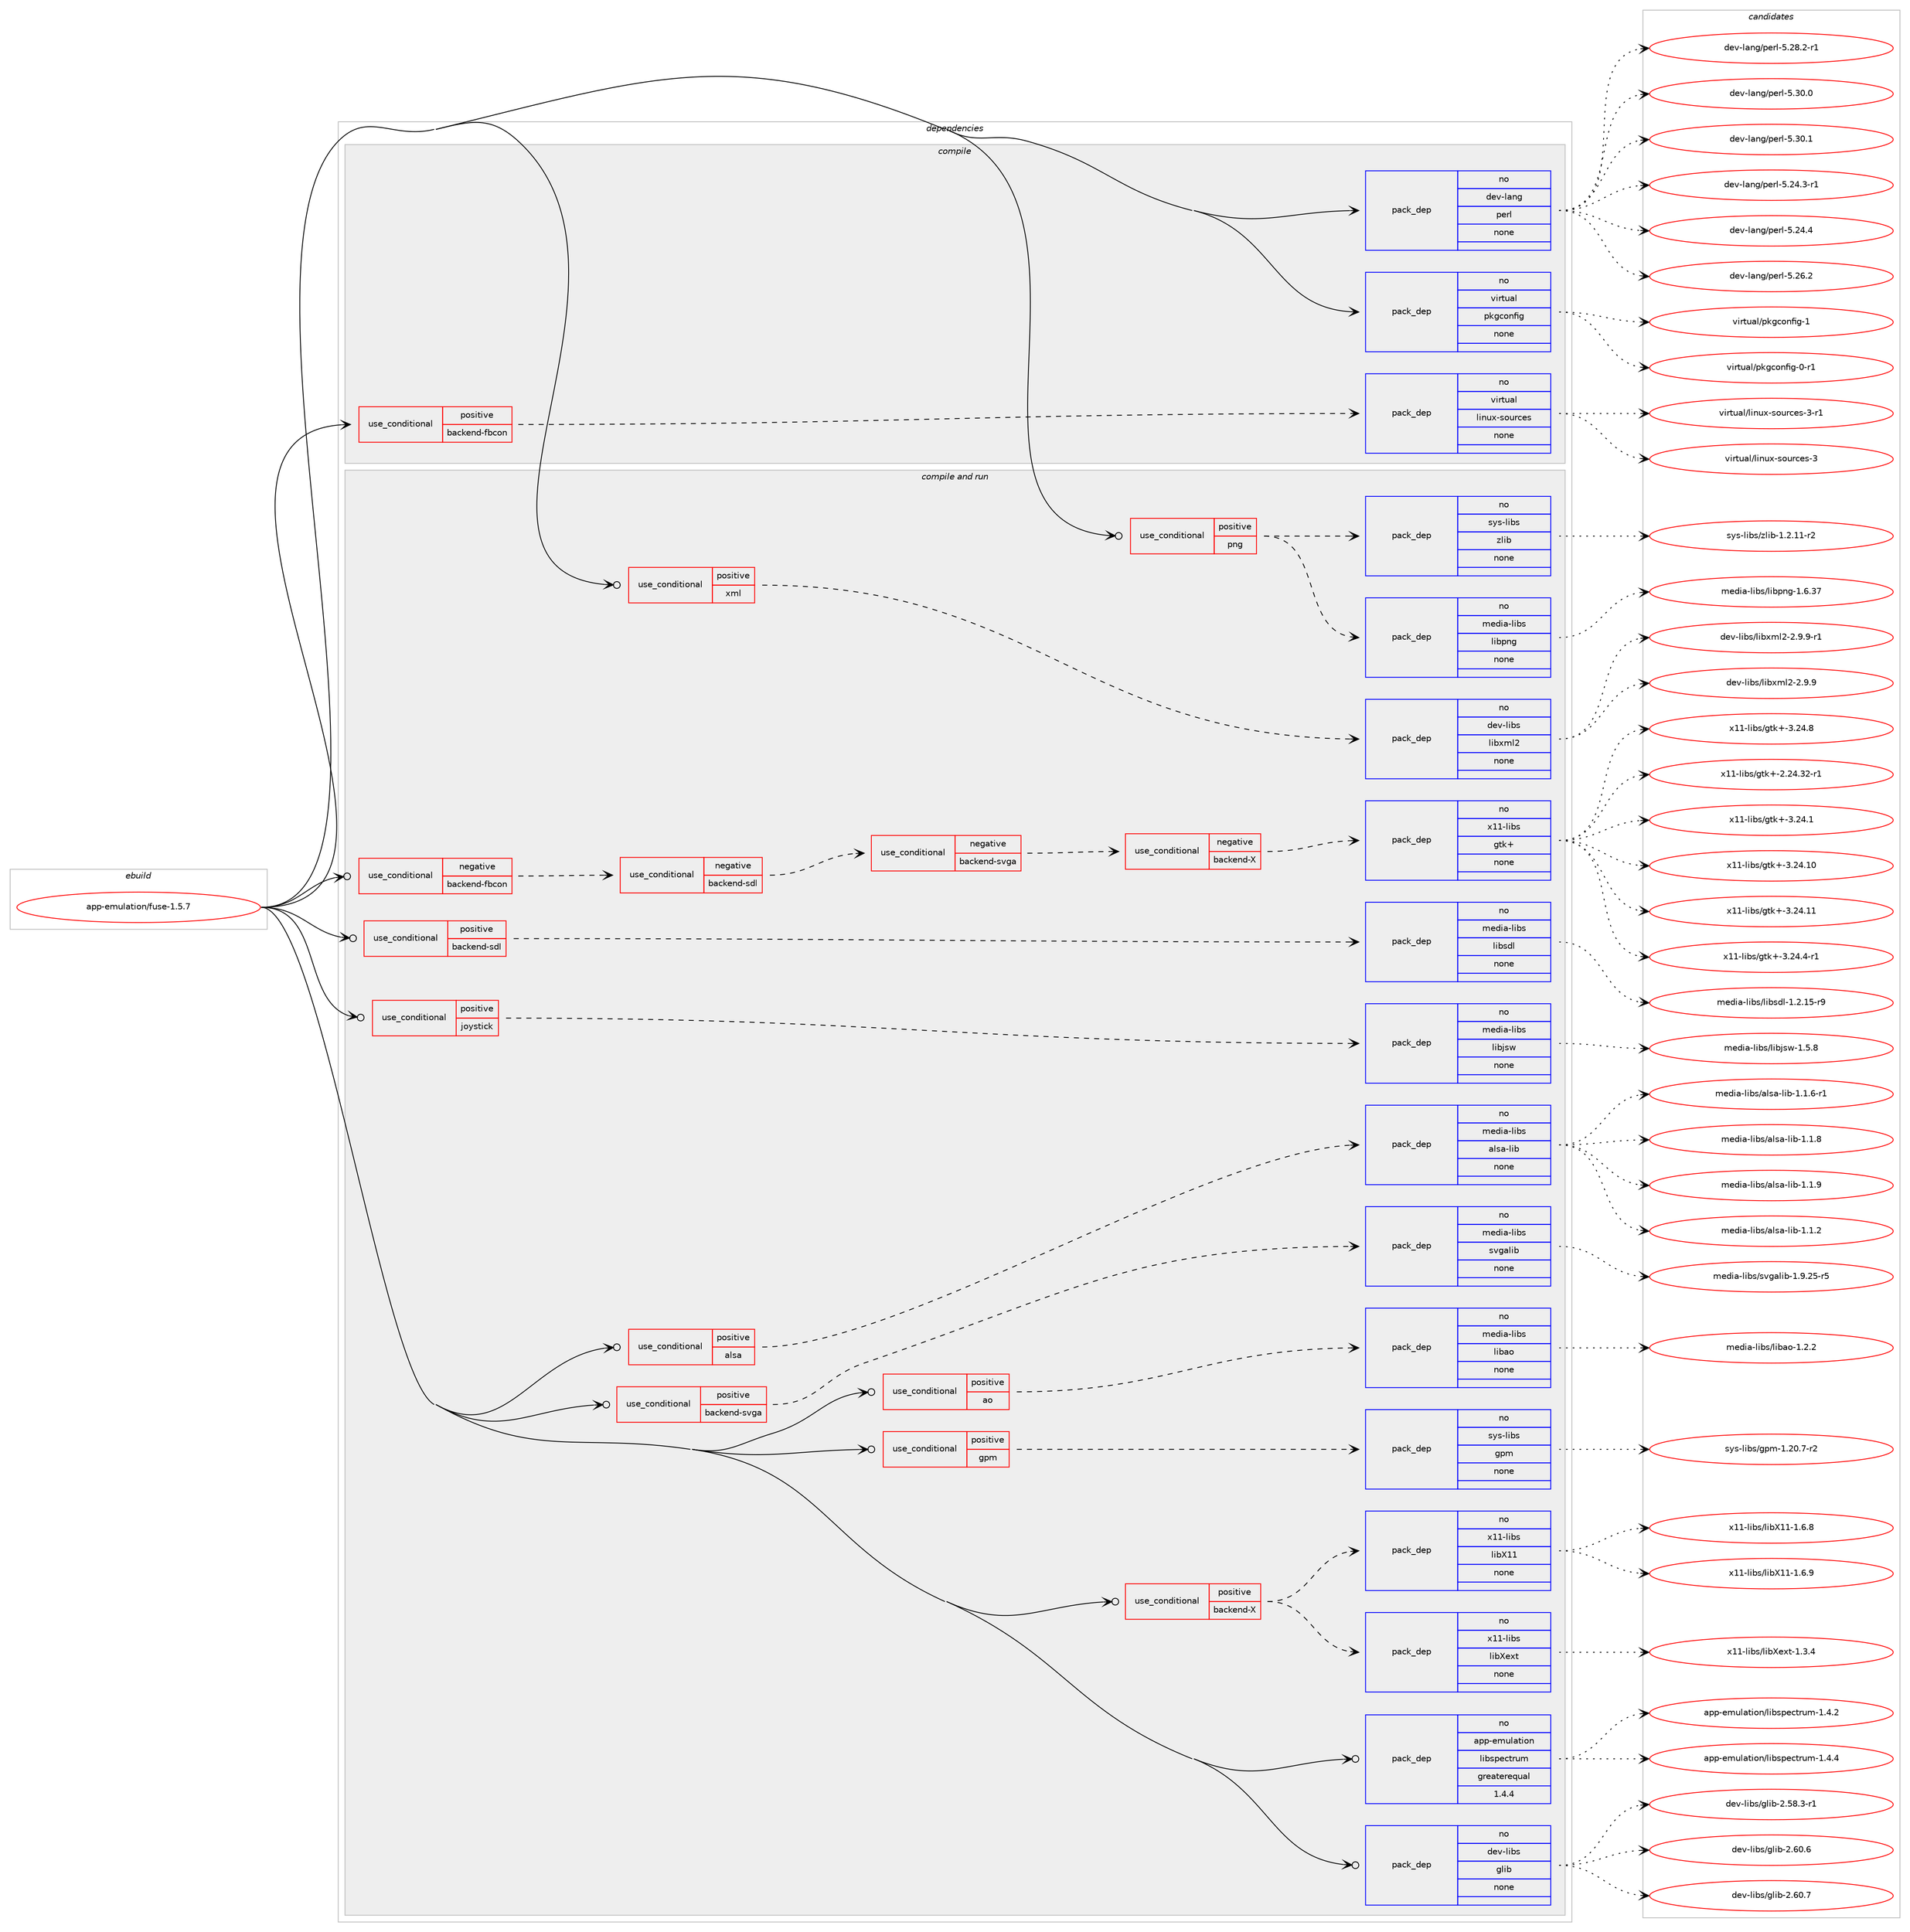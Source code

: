 digraph prolog {

# *************
# Graph options
# *************

newrank=true;
concentrate=true;
compound=true;
graph [rankdir=LR,fontname=Helvetica,fontsize=10,ranksep=1.5];#, ranksep=2.5, nodesep=0.2];
edge  [arrowhead=vee];
node  [fontname=Helvetica,fontsize=10];

# **********
# The ebuild
# **********

subgraph cluster_leftcol {
color=gray;
rank=same;
label=<<i>ebuild</i>>;
id [label="app-emulation/fuse-1.5.7", color=red, width=4, href="../app-emulation/fuse-1.5.7.svg"];
}

# ****************
# The dependencies
# ****************

subgraph cluster_midcol {
color=gray;
label=<<i>dependencies</i>>;
subgraph cluster_compile {
fillcolor="#eeeeee";
style=filled;
label=<<i>compile</i>>;
subgraph cond115614 {
dependency485418 [label=<<TABLE BORDER="0" CELLBORDER="1" CELLSPACING="0" CELLPADDING="4"><TR><TD ROWSPAN="3" CELLPADDING="10">use_conditional</TD></TR><TR><TD>positive</TD></TR><TR><TD>backend-fbcon</TD></TR></TABLE>>, shape=none, color=red];
subgraph pack361007 {
dependency485419 [label=<<TABLE BORDER="0" CELLBORDER="1" CELLSPACING="0" CELLPADDING="4" WIDTH="220"><TR><TD ROWSPAN="6" CELLPADDING="30">pack_dep</TD></TR><TR><TD WIDTH="110">no</TD></TR><TR><TD>virtual</TD></TR><TR><TD>linux-sources</TD></TR><TR><TD>none</TD></TR><TR><TD></TD></TR></TABLE>>, shape=none, color=blue];
}
dependency485418:e -> dependency485419:w [weight=20,style="dashed",arrowhead="vee"];
}
id:e -> dependency485418:w [weight=20,style="solid",arrowhead="vee"];
subgraph pack361008 {
dependency485420 [label=<<TABLE BORDER="0" CELLBORDER="1" CELLSPACING="0" CELLPADDING="4" WIDTH="220"><TR><TD ROWSPAN="6" CELLPADDING="30">pack_dep</TD></TR><TR><TD WIDTH="110">no</TD></TR><TR><TD>dev-lang</TD></TR><TR><TD>perl</TD></TR><TR><TD>none</TD></TR><TR><TD></TD></TR></TABLE>>, shape=none, color=blue];
}
id:e -> dependency485420:w [weight=20,style="solid",arrowhead="vee"];
subgraph pack361009 {
dependency485421 [label=<<TABLE BORDER="0" CELLBORDER="1" CELLSPACING="0" CELLPADDING="4" WIDTH="220"><TR><TD ROWSPAN="6" CELLPADDING="30">pack_dep</TD></TR><TR><TD WIDTH="110">no</TD></TR><TR><TD>virtual</TD></TR><TR><TD>pkgconfig</TD></TR><TR><TD>none</TD></TR><TR><TD></TD></TR></TABLE>>, shape=none, color=blue];
}
id:e -> dependency485421:w [weight=20,style="solid",arrowhead="vee"];
}
subgraph cluster_compileandrun {
fillcolor="#eeeeee";
style=filled;
label=<<i>compile and run</i>>;
subgraph cond115615 {
dependency485422 [label=<<TABLE BORDER="0" CELLBORDER="1" CELLSPACING="0" CELLPADDING="4"><TR><TD ROWSPAN="3" CELLPADDING="10">use_conditional</TD></TR><TR><TD>negative</TD></TR><TR><TD>backend-fbcon</TD></TR></TABLE>>, shape=none, color=red];
subgraph cond115616 {
dependency485423 [label=<<TABLE BORDER="0" CELLBORDER="1" CELLSPACING="0" CELLPADDING="4"><TR><TD ROWSPAN="3" CELLPADDING="10">use_conditional</TD></TR><TR><TD>negative</TD></TR><TR><TD>backend-sdl</TD></TR></TABLE>>, shape=none, color=red];
subgraph cond115617 {
dependency485424 [label=<<TABLE BORDER="0" CELLBORDER="1" CELLSPACING="0" CELLPADDING="4"><TR><TD ROWSPAN="3" CELLPADDING="10">use_conditional</TD></TR><TR><TD>negative</TD></TR><TR><TD>backend-svga</TD></TR></TABLE>>, shape=none, color=red];
subgraph cond115618 {
dependency485425 [label=<<TABLE BORDER="0" CELLBORDER="1" CELLSPACING="0" CELLPADDING="4"><TR><TD ROWSPAN="3" CELLPADDING="10">use_conditional</TD></TR><TR><TD>negative</TD></TR><TR><TD>backend-X</TD></TR></TABLE>>, shape=none, color=red];
subgraph pack361010 {
dependency485426 [label=<<TABLE BORDER="0" CELLBORDER="1" CELLSPACING="0" CELLPADDING="4" WIDTH="220"><TR><TD ROWSPAN="6" CELLPADDING="30">pack_dep</TD></TR><TR><TD WIDTH="110">no</TD></TR><TR><TD>x11-libs</TD></TR><TR><TD>gtk+</TD></TR><TR><TD>none</TD></TR><TR><TD></TD></TR></TABLE>>, shape=none, color=blue];
}
dependency485425:e -> dependency485426:w [weight=20,style="dashed",arrowhead="vee"];
}
dependency485424:e -> dependency485425:w [weight=20,style="dashed",arrowhead="vee"];
}
dependency485423:e -> dependency485424:w [weight=20,style="dashed",arrowhead="vee"];
}
dependency485422:e -> dependency485423:w [weight=20,style="dashed",arrowhead="vee"];
}
id:e -> dependency485422:w [weight=20,style="solid",arrowhead="odotvee"];
subgraph cond115619 {
dependency485427 [label=<<TABLE BORDER="0" CELLBORDER="1" CELLSPACING="0" CELLPADDING="4"><TR><TD ROWSPAN="3" CELLPADDING="10">use_conditional</TD></TR><TR><TD>positive</TD></TR><TR><TD>alsa</TD></TR></TABLE>>, shape=none, color=red];
subgraph pack361011 {
dependency485428 [label=<<TABLE BORDER="0" CELLBORDER="1" CELLSPACING="0" CELLPADDING="4" WIDTH="220"><TR><TD ROWSPAN="6" CELLPADDING="30">pack_dep</TD></TR><TR><TD WIDTH="110">no</TD></TR><TR><TD>media-libs</TD></TR><TR><TD>alsa-lib</TD></TR><TR><TD>none</TD></TR><TR><TD></TD></TR></TABLE>>, shape=none, color=blue];
}
dependency485427:e -> dependency485428:w [weight=20,style="dashed",arrowhead="vee"];
}
id:e -> dependency485427:w [weight=20,style="solid",arrowhead="odotvee"];
subgraph cond115620 {
dependency485429 [label=<<TABLE BORDER="0" CELLBORDER="1" CELLSPACING="0" CELLPADDING="4"><TR><TD ROWSPAN="3" CELLPADDING="10">use_conditional</TD></TR><TR><TD>positive</TD></TR><TR><TD>ao</TD></TR></TABLE>>, shape=none, color=red];
subgraph pack361012 {
dependency485430 [label=<<TABLE BORDER="0" CELLBORDER="1" CELLSPACING="0" CELLPADDING="4" WIDTH="220"><TR><TD ROWSPAN="6" CELLPADDING="30">pack_dep</TD></TR><TR><TD WIDTH="110">no</TD></TR><TR><TD>media-libs</TD></TR><TR><TD>libao</TD></TR><TR><TD>none</TD></TR><TR><TD></TD></TR></TABLE>>, shape=none, color=blue];
}
dependency485429:e -> dependency485430:w [weight=20,style="dashed",arrowhead="vee"];
}
id:e -> dependency485429:w [weight=20,style="solid",arrowhead="odotvee"];
subgraph cond115621 {
dependency485431 [label=<<TABLE BORDER="0" CELLBORDER="1" CELLSPACING="0" CELLPADDING="4"><TR><TD ROWSPAN="3" CELLPADDING="10">use_conditional</TD></TR><TR><TD>positive</TD></TR><TR><TD>backend-X</TD></TR></TABLE>>, shape=none, color=red];
subgraph pack361013 {
dependency485432 [label=<<TABLE BORDER="0" CELLBORDER="1" CELLSPACING="0" CELLPADDING="4" WIDTH="220"><TR><TD ROWSPAN="6" CELLPADDING="30">pack_dep</TD></TR><TR><TD WIDTH="110">no</TD></TR><TR><TD>x11-libs</TD></TR><TR><TD>libX11</TD></TR><TR><TD>none</TD></TR><TR><TD></TD></TR></TABLE>>, shape=none, color=blue];
}
dependency485431:e -> dependency485432:w [weight=20,style="dashed",arrowhead="vee"];
subgraph pack361014 {
dependency485433 [label=<<TABLE BORDER="0" CELLBORDER="1" CELLSPACING="0" CELLPADDING="4" WIDTH="220"><TR><TD ROWSPAN="6" CELLPADDING="30">pack_dep</TD></TR><TR><TD WIDTH="110">no</TD></TR><TR><TD>x11-libs</TD></TR><TR><TD>libXext</TD></TR><TR><TD>none</TD></TR><TR><TD></TD></TR></TABLE>>, shape=none, color=blue];
}
dependency485431:e -> dependency485433:w [weight=20,style="dashed",arrowhead="vee"];
}
id:e -> dependency485431:w [weight=20,style="solid",arrowhead="odotvee"];
subgraph cond115622 {
dependency485434 [label=<<TABLE BORDER="0" CELLBORDER="1" CELLSPACING="0" CELLPADDING="4"><TR><TD ROWSPAN="3" CELLPADDING="10">use_conditional</TD></TR><TR><TD>positive</TD></TR><TR><TD>backend-sdl</TD></TR></TABLE>>, shape=none, color=red];
subgraph pack361015 {
dependency485435 [label=<<TABLE BORDER="0" CELLBORDER="1" CELLSPACING="0" CELLPADDING="4" WIDTH="220"><TR><TD ROWSPAN="6" CELLPADDING="30">pack_dep</TD></TR><TR><TD WIDTH="110">no</TD></TR><TR><TD>media-libs</TD></TR><TR><TD>libsdl</TD></TR><TR><TD>none</TD></TR><TR><TD></TD></TR></TABLE>>, shape=none, color=blue];
}
dependency485434:e -> dependency485435:w [weight=20,style="dashed",arrowhead="vee"];
}
id:e -> dependency485434:w [weight=20,style="solid",arrowhead="odotvee"];
subgraph cond115623 {
dependency485436 [label=<<TABLE BORDER="0" CELLBORDER="1" CELLSPACING="0" CELLPADDING="4"><TR><TD ROWSPAN="3" CELLPADDING="10">use_conditional</TD></TR><TR><TD>positive</TD></TR><TR><TD>backend-svga</TD></TR></TABLE>>, shape=none, color=red];
subgraph pack361016 {
dependency485437 [label=<<TABLE BORDER="0" CELLBORDER="1" CELLSPACING="0" CELLPADDING="4" WIDTH="220"><TR><TD ROWSPAN="6" CELLPADDING="30">pack_dep</TD></TR><TR><TD WIDTH="110">no</TD></TR><TR><TD>media-libs</TD></TR><TR><TD>svgalib</TD></TR><TR><TD>none</TD></TR><TR><TD></TD></TR></TABLE>>, shape=none, color=blue];
}
dependency485436:e -> dependency485437:w [weight=20,style="dashed",arrowhead="vee"];
}
id:e -> dependency485436:w [weight=20,style="solid",arrowhead="odotvee"];
subgraph cond115624 {
dependency485438 [label=<<TABLE BORDER="0" CELLBORDER="1" CELLSPACING="0" CELLPADDING="4"><TR><TD ROWSPAN="3" CELLPADDING="10">use_conditional</TD></TR><TR><TD>positive</TD></TR><TR><TD>gpm</TD></TR></TABLE>>, shape=none, color=red];
subgraph pack361017 {
dependency485439 [label=<<TABLE BORDER="0" CELLBORDER="1" CELLSPACING="0" CELLPADDING="4" WIDTH="220"><TR><TD ROWSPAN="6" CELLPADDING="30">pack_dep</TD></TR><TR><TD WIDTH="110">no</TD></TR><TR><TD>sys-libs</TD></TR><TR><TD>gpm</TD></TR><TR><TD>none</TD></TR><TR><TD></TD></TR></TABLE>>, shape=none, color=blue];
}
dependency485438:e -> dependency485439:w [weight=20,style="dashed",arrowhead="vee"];
}
id:e -> dependency485438:w [weight=20,style="solid",arrowhead="odotvee"];
subgraph cond115625 {
dependency485440 [label=<<TABLE BORDER="0" CELLBORDER="1" CELLSPACING="0" CELLPADDING="4"><TR><TD ROWSPAN="3" CELLPADDING="10">use_conditional</TD></TR><TR><TD>positive</TD></TR><TR><TD>joystick</TD></TR></TABLE>>, shape=none, color=red];
subgraph pack361018 {
dependency485441 [label=<<TABLE BORDER="0" CELLBORDER="1" CELLSPACING="0" CELLPADDING="4" WIDTH="220"><TR><TD ROWSPAN="6" CELLPADDING="30">pack_dep</TD></TR><TR><TD WIDTH="110">no</TD></TR><TR><TD>media-libs</TD></TR><TR><TD>libjsw</TD></TR><TR><TD>none</TD></TR><TR><TD></TD></TR></TABLE>>, shape=none, color=blue];
}
dependency485440:e -> dependency485441:w [weight=20,style="dashed",arrowhead="vee"];
}
id:e -> dependency485440:w [weight=20,style="solid",arrowhead="odotvee"];
subgraph cond115626 {
dependency485442 [label=<<TABLE BORDER="0" CELLBORDER="1" CELLSPACING="0" CELLPADDING="4"><TR><TD ROWSPAN="3" CELLPADDING="10">use_conditional</TD></TR><TR><TD>positive</TD></TR><TR><TD>png</TD></TR></TABLE>>, shape=none, color=red];
subgraph pack361019 {
dependency485443 [label=<<TABLE BORDER="0" CELLBORDER="1" CELLSPACING="0" CELLPADDING="4" WIDTH="220"><TR><TD ROWSPAN="6" CELLPADDING="30">pack_dep</TD></TR><TR><TD WIDTH="110">no</TD></TR><TR><TD>media-libs</TD></TR><TR><TD>libpng</TD></TR><TR><TD>none</TD></TR><TR><TD></TD></TR></TABLE>>, shape=none, color=blue];
}
dependency485442:e -> dependency485443:w [weight=20,style="dashed",arrowhead="vee"];
subgraph pack361020 {
dependency485444 [label=<<TABLE BORDER="0" CELLBORDER="1" CELLSPACING="0" CELLPADDING="4" WIDTH="220"><TR><TD ROWSPAN="6" CELLPADDING="30">pack_dep</TD></TR><TR><TD WIDTH="110">no</TD></TR><TR><TD>sys-libs</TD></TR><TR><TD>zlib</TD></TR><TR><TD>none</TD></TR><TR><TD></TD></TR></TABLE>>, shape=none, color=blue];
}
dependency485442:e -> dependency485444:w [weight=20,style="dashed",arrowhead="vee"];
}
id:e -> dependency485442:w [weight=20,style="solid",arrowhead="odotvee"];
subgraph cond115627 {
dependency485445 [label=<<TABLE BORDER="0" CELLBORDER="1" CELLSPACING="0" CELLPADDING="4"><TR><TD ROWSPAN="3" CELLPADDING="10">use_conditional</TD></TR><TR><TD>positive</TD></TR><TR><TD>xml</TD></TR></TABLE>>, shape=none, color=red];
subgraph pack361021 {
dependency485446 [label=<<TABLE BORDER="0" CELLBORDER="1" CELLSPACING="0" CELLPADDING="4" WIDTH="220"><TR><TD ROWSPAN="6" CELLPADDING="30">pack_dep</TD></TR><TR><TD WIDTH="110">no</TD></TR><TR><TD>dev-libs</TD></TR><TR><TD>libxml2</TD></TR><TR><TD>none</TD></TR><TR><TD></TD></TR></TABLE>>, shape=none, color=blue];
}
dependency485445:e -> dependency485446:w [weight=20,style="dashed",arrowhead="vee"];
}
id:e -> dependency485445:w [weight=20,style="solid",arrowhead="odotvee"];
subgraph pack361022 {
dependency485447 [label=<<TABLE BORDER="0" CELLBORDER="1" CELLSPACING="0" CELLPADDING="4" WIDTH="220"><TR><TD ROWSPAN="6" CELLPADDING="30">pack_dep</TD></TR><TR><TD WIDTH="110">no</TD></TR><TR><TD>app-emulation</TD></TR><TR><TD>libspectrum</TD></TR><TR><TD>greaterequal</TD></TR><TR><TD>1.4.4</TD></TR></TABLE>>, shape=none, color=blue];
}
id:e -> dependency485447:w [weight=20,style="solid",arrowhead="odotvee"];
subgraph pack361023 {
dependency485448 [label=<<TABLE BORDER="0" CELLBORDER="1" CELLSPACING="0" CELLPADDING="4" WIDTH="220"><TR><TD ROWSPAN="6" CELLPADDING="30">pack_dep</TD></TR><TR><TD WIDTH="110">no</TD></TR><TR><TD>dev-libs</TD></TR><TR><TD>glib</TD></TR><TR><TD>none</TD></TR><TR><TD></TD></TR></TABLE>>, shape=none, color=blue];
}
id:e -> dependency485448:w [weight=20,style="solid",arrowhead="odotvee"];
}
subgraph cluster_run {
fillcolor="#eeeeee";
style=filled;
label=<<i>run</i>>;
}
}

# **************
# The candidates
# **************

subgraph cluster_choices {
rank=same;
color=gray;
label=<<i>candidates</i>>;

subgraph choice361007 {
color=black;
nodesep=1;
choice118105114116117971084710810511011712045115111117114991011154551 [label="virtual/linux-sources-3", color=red, width=4,href="../virtual/linux-sources-3.svg"];
choice1181051141161179710847108105110117120451151111171149910111545514511449 [label="virtual/linux-sources-3-r1", color=red, width=4,href="../virtual/linux-sources-3-r1.svg"];
dependency485419:e -> choice118105114116117971084710810511011712045115111117114991011154551:w [style=dotted,weight="100"];
dependency485419:e -> choice1181051141161179710847108105110117120451151111171149910111545514511449:w [style=dotted,weight="100"];
}
subgraph choice361008 {
color=black;
nodesep=1;
choice100101118451089711010347112101114108455346505246514511449 [label="dev-lang/perl-5.24.3-r1", color=red, width=4,href="../dev-lang/perl-5.24.3-r1.svg"];
choice10010111845108971101034711210111410845534650524652 [label="dev-lang/perl-5.24.4", color=red, width=4,href="../dev-lang/perl-5.24.4.svg"];
choice10010111845108971101034711210111410845534650544650 [label="dev-lang/perl-5.26.2", color=red, width=4,href="../dev-lang/perl-5.26.2.svg"];
choice100101118451089711010347112101114108455346505646504511449 [label="dev-lang/perl-5.28.2-r1", color=red, width=4,href="../dev-lang/perl-5.28.2-r1.svg"];
choice10010111845108971101034711210111410845534651484648 [label="dev-lang/perl-5.30.0", color=red, width=4,href="../dev-lang/perl-5.30.0.svg"];
choice10010111845108971101034711210111410845534651484649 [label="dev-lang/perl-5.30.1", color=red, width=4,href="../dev-lang/perl-5.30.1.svg"];
dependency485420:e -> choice100101118451089711010347112101114108455346505246514511449:w [style=dotted,weight="100"];
dependency485420:e -> choice10010111845108971101034711210111410845534650524652:w [style=dotted,weight="100"];
dependency485420:e -> choice10010111845108971101034711210111410845534650544650:w [style=dotted,weight="100"];
dependency485420:e -> choice100101118451089711010347112101114108455346505646504511449:w [style=dotted,weight="100"];
dependency485420:e -> choice10010111845108971101034711210111410845534651484648:w [style=dotted,weight="100"];
dependency485420:e -> choice10010111845108971101034711210111410845534651484649:w [style=dotted,weight="100"];
}
subgraph choice361009 {
color=black;
nodesep=1;
choice11810511411611797108471121071039911111010210510345484511449 [label="virtual/pkgconfig-0-r1", color=red, width=4,href="../virtual/pkgconfig-0-r1.svg"];
choice1181051141161179710847112107103991111101021051034549 [label="virtual/pkgconfig-1", color=red, width=4,href="../virtual/pkgconfig-1.svg"];
dependency485421:e -> choice11810511411611797108471121071039911111010210510345484511449:w [style=dotted,weight="100"];
dependency485421:e -> choice1181051141161179710847112107103991111101021051034549:w [style=dotted,weight="100"];
}
subgraph choice361010 {
color=black;
nodesep=1;
choice12049494510810598115471031161074345504650524651504511449 [label="x11-libs/gtk+-2.24.32-r1", color=red, width=4,href="../x11-libs/gtk+-2.24.32-r1.svg"];
choice12049494510810598115471031161074345514650524649 [label="x11-libs/gtk+-3.24.1", color=red, width=4,href="../x11-libs/gtk+-3.24.1.svg"];
choice1204949451081059811547103116107434551465052464948 [label="x11-libs/gtk+-3.24.10", color=red, width=4,href="../x11-libs/gtk+-3.24.10.svg"];
choice1204949451081059811547103116107434551465052464949 [label="x11-libs/gtk+-3.24.11", color=red, width=4,href="../x11-libs/gtk+-3.24.11.svg"];
choice120494945108105981154710311610743455146505246524511449 [label="x11-libs/gtk+-3.24.4-r1", color=red, width=4,href="../x11-libs/gtk+-3.24.4-r1.svg"];
choice12049494510810598115471031161074345514650524656 [label="x11-libs/gtk+-3.24.8", color=red, width=4,href="../x11-libs/gtk+-3.24.8.svg"];
dependency485426:e -> choice12049494510810598115471031161074345504650524651504511449:w [style=dotted,weight="100"];
dependency485426:e -> choice12049494510810598115471031161074345514650524649:w [style=dotted,weight="100"];
dependency485426:e -> choice1204949451081059811547103116107434551465052464948:w [style=dotted,weight="100"];
dependency485426:e -> choice1204949451081059811547103116107434551465052464949:w [style=dotted,weight="100"];
dependency485426:e -> choice120494945108105981154710311610743455146505246524511449:w [style=dotted,weight="100"];
dependency485426:e -> choice12049494510810598115471031161074345514650524656:w [style=dotted,weight="100"];
}
subgraph choice361011 {
color=black;
nodesep=1;
choice1091011001059745108105981154797108115974510810598454946494650 [label="media-libs/alsa-lib-1.1.2", color=red, width=4,href="../media-libs/alsa-lib-1.1.2.svg"];
choice10910110010597451081059811547971081159745108105984549464946544511449 [label="media-libs/alsa-lib-1.1.6-r1", color=red, width=4,href="../media-libs/alsa-lib-1.1.6-r1.svg"];
choice1091011001059745108105981154797108115974510810598454946494656 [label="media-libs/alsa-lib-1.1.8", color=red, width=4,href="../media-libs/alsa-lib-1.1.8.svg"];
choice1091011001059745108105981154797108115974510810598454946494657 [label="media-libs/alsa-lib-1.1.9", color=red, width=4,href="../media-libs/alsa-lib-1.1.9.svg"];
dependency485428:e -> choice1091011001059745108105981154797108115974510810598454946494650:w [style=dotted,weight="100"];
dependency485428:e -> choice10910110010597451081059811547971081159745108105984549464946544511449:w [style=dotted,weight="100"];
dependency485428:e -> choice1091011001059745108105981154797108115974510810598454946494656:w [style=dotted,weight="100"];
dependency485428:e -> choice1091011001059745108105981154797108115974510810598454946494657:w [style=dotted,weight="100"];
}
subgraph choice361012 {
color=black;
nodesep=1;
choice109101100105974510810598115471081059897111454946504650 [label="media-libs/libao-1.2.2", color=red, width=4,href="../media-libs/libao-1.2.2.svg"];
dependency485430:e -> choice109101100105974510810598115471081059897111454946504650:w [style=dotted,weight="100"];
}
subgraph choice361013 {
color=black;
nodesep=1;
choice120494945108105981154710810598884949454946544656 [label="x11-libs/libX11-1.6.8", color=red, width=4,href="../x11-libs/libX11-1.6.8.svg"];
choice120494945108105981154710810598884949454946544657 [label="x11-libs/libX11-1.6.9", color=red, width=4,href="../x11-libs/libX11-1.6.9.svg"];
dependency485432:e -> choice120494945108105981154710810598884949454946544656:w [style=dotted,weight="100"];
dependency485432:e -> choice120494945108105981154710810598884949454946544657:w [style=dotted,weight="100"];
}
subgraph choice361014 {
color=black;
nodesep=1;
choice12049494510810598115471081059888101120116454946514652 [label="x11-libs/libXext-1.3.4", color=red, width=4,href="../x11-libs/libXext-1.3.4.svg"];
dependency485433:e -> choice12049494510810598115471081059888101120116454946514652:w [style=dotted,weight="100"];
}
subgraph choice361015 {
color=black;
nodesep=1;
choice1091011001059745108105981154710810598115100108454946504649534511457 [label="media-libs/libsdl-1.2.15-r9", color=red, width=4,href="../media-libs/libsdl-1.2.15-r9.svg"];
dependency485435:e -> choice1091011001059745108105981154710810598115100108454946504649534511457:w [style=dotted,weight="100"];
}
subgraph choice361016 {
color=black;
nodesep=1;
choice109101100105974510810598115471151181039710810598454946574650534511453 [label="media-libs/svgalib-1.9.25-r5", color=red, width=4,href="../media-libs/svgalib-1.9.25-r5.svg"];
dependency485437:e -> choice109101100105974510810598115471151181039710810598454946574650534511453:w [style=dotted,weight="100"];
}
subgraph choice361017 {
color=black;
nodesep=1;
choice115121115451081059811547103112109454946504846554511450 [label="sys-libs/gpm-1.20.7-r2", color=red, width=4,href="../sys-libs/gpm-1.20.7-r2.svg"];
dependency485439:e -> choice115121115451081059811547103112109454946504846554511450:w [style=dotted,weight="100"];
}
subgraph choice361018 {
color=black;
nodesep=1;
choice1091011001059745108105981154710810598106115119454946534656 [label="media-libs/libjsw-1.5.8", color=red, width=4,href="../media-libs/libjsw-1.5.8.svg"];
dependency485441:e -> choice1091011001059745108105981154710810598106115119454946534656:w [style=dotted,weight="100"];
}
subgraph choice361019 {
color=black;
nodesep=1;
choice109101100105974510810598115471081059811211010345494654465155 [label="media-libs/libpng-1.6.37", color=red, width=4,href="../media-libs/libpng-1.6.37.svg"];
dependency485443:e -> choice109101100105974510810598115471081059811211010345494654465155:w [style=dotted,weight="100"];
}
subgraph choice361020 {
color=black;
nodesep=1;
choice11512111545108105981154712210810598454946504649494511450 [label="sys-libs/zlib-1.2.11-r2", color=red, width=4,href="../sys-libs/zlib-1.2.11-r2.svg"];
dependency485444:e -> choice11512111545108105981154712210810598454946504649494511450:w [style=dotted,weight="100"];
}
subgraph choice361021 {
color=black;
nodesep=1;
choice1001011184510810598115471081059812010910850455046574657 [label="dev-libs/libxml2-2.9.9", color=red, width=4,href="../dev-libs/libxml2-2.9.9.svg"];
choice10010111845108105981154710810598120109108504550465746574511449 [label="dev-libs/libxml2-2.9.9-r1", color=red, width=4,href="../dev-libs/libxml2-2.9.9-r1.svg"];
dependency485446:e -> choice1001011184510810598115471081059812010910850455046574657:w [style=dotted,weight="100"];
dependency485446:e -> choice10010111845108105981154710810598120109108504550465746574511449:w [style=dotted,weight="100"];
}
subgraph choice361022 {
color=black;
nodesep=1;
choice971121124510110911710897116105111110471081059811511210199116114117109454946524650 [label="app-emulation/libspectrum-1.4.2", color=red, width=4,href="../app-emulation/libspectrum-1.4.2.svg"];
choice971121124510110911710897116105111110471081059811511210199116114117109454946524652 [label="app-emulation/libspectrum-1.4.4", color=red, width=4,href="../app-emulation/libspectrum-1.4.4.svg"];
dependency485447:e -> choice971121124510110911710897116105111110471081059811511210199116114117109454946524650:w [style=dotted,weight="100"];
dependency485447:e -> choice971121124510110911710897116105111110471081059811511210199116114117109454946524652:w [style=dotted,weight="100"];
}
subgraph choice361023 {
color=black;
nodesep=1;
choice10010111845108105981154710310810598455046535646514511449 [label="dev-libs/glib-2.58.3-r1", color=red, width=4,href="../dev-libs/glib-2.58.3-r1.svg"];
choice1001011184510810598115471031081059845504654484654 [label="dev-libs/glib-2.60.6", color=red, width=4,href="../dev-libs/glib-2.60.6.svg"];
choice1001011184510810598115471031081059845504654484655 [label="dev-libs/glib-2.60.7", color=red, width=4,href="../dev-libs/glib-2.60.7.svg"];
dependency485448:e -> choice10010111845108105981154710310810598455046535646514511449:w [style=dotted,weight="100"];
dependency485448:e -> choice1001011184510810598115471031081059845504654484654:w [style=dotted,weight="100"];
dependency485448:e -> choice1001011184510810598115471031081059845504654484655:w [style=dotted,weight="100"];
}
}

}

